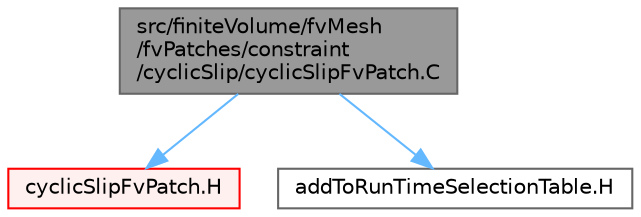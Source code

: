 digraph "src/finiteVolume/fvMesh/fvPatches/constraint/cyclicSlip/cyclicSlipFvPatch.C"
{
 // LATEX_PDF_SIZE
  bgcolor="transparent";
  edge [fontname=Helvetica,fontsize=10,labelfontname=Helvetica,labelfontsize=10];
  node [fontname=Helvetica,fontsize=10,shape=box,height=0.2,width=0.4];
  Node1 [id="Node000001",label="src/finiteVolume/fvMesh\l/fvPatches/constraint\l/cyclicSlip/cyclicSlipFvPatch.C",height=0.2,width=0.4,color="gray40", fillcolor="grey60", style="filled", fontcolor="black",tooltip=" "];
  Node1 -> Node2 [id="edge1_Node000001_Node000002",color="steelblue1",style="solid",tooltip=" "];
  Node2 [id="Node000002",label="cyclicSlipFvPatch.H",height=0.2,width=0.4,color="red", fillcolor="#FFF0F0", style="filled",URL="$cyclicSlipFvPatch_8H.html",tooltip=" "];
  Node1 -> Node257 [id="edge2_Node000001_Node000257",color="steelblue1",style="solid",tooltip=" "];
  Node257 [id="Node000257",label="addToRunTimeSelectionTable.H",height=0.2,width=0.4,color="grey40", fillcolor="white", style="filled",URL="$addToRunTimeSelectionTable_8H.html",tooltip="Macros for easy insertion into run-time selection tables."];
}
